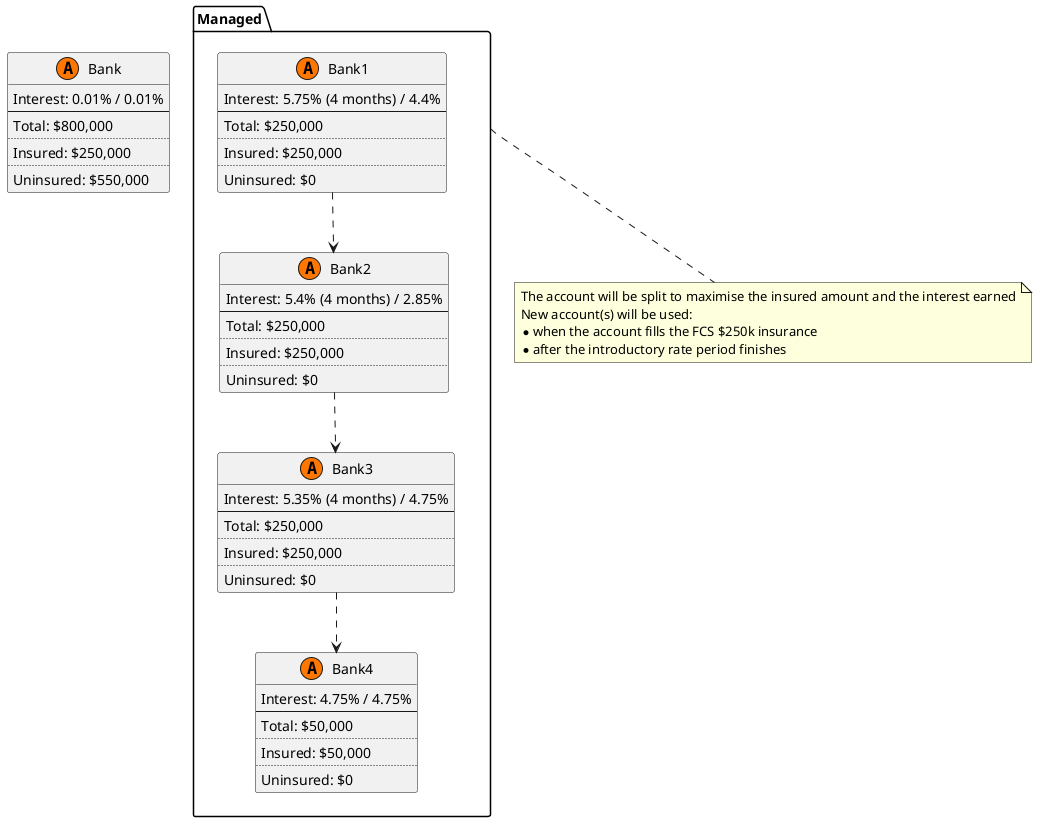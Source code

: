 @startuml

class Bank << (A, #FF7700) >> {
    Interest: 0.01% / 0.01%
    ---
    Total: $800,000
    ..
    Insured: $250,000
    ..
    Uninsured: $550,000
}

package "Managed" {
    class Bank1 << (A, #FF7700) >> {
        Interest: 5.75% (4 months) / 4.4%
        ---
        Total: $250,000
        ..
        Insured: $250,000
        ..
        Uninsured: $0
    }
    class Bank2 << (A, #FF7700) >> {
        Interest: 5.4% (4 months) / 2.85%
        ---
        Total: $250,000
        ..
        Insured: $250,000
        ..
        Uninsured: $0
    }
    class Bank3 << (A, #FF7700) >> {
        Interest: 5.35% (4 months) / 4.75%
        ---
        Total: $250,000
        ..
        Insured: $250,000
        ..
        Uninsured: $0
    }
    class Bank4 << (A, #FF7700) >> {
        Interest: 4.75% / 4.75%
        ---
        Total: $50,000
        ..
        Insured: $50,000
        ..
        Uninsured: $0
    }

    Bank1 .d.> Bank2
    Bank2 .d.> Bank3
    Bank3 .d.> Bank4
}

'Bank -r- Managed

note "The account will be split to maximise the insured amount and the interest earned\nNew account(s) will be used:\n*when the account fills the FCS $250k insurance\n*after the introductory rate period finishes" as mangedNote
mangedNote .u. Managed


@enduml